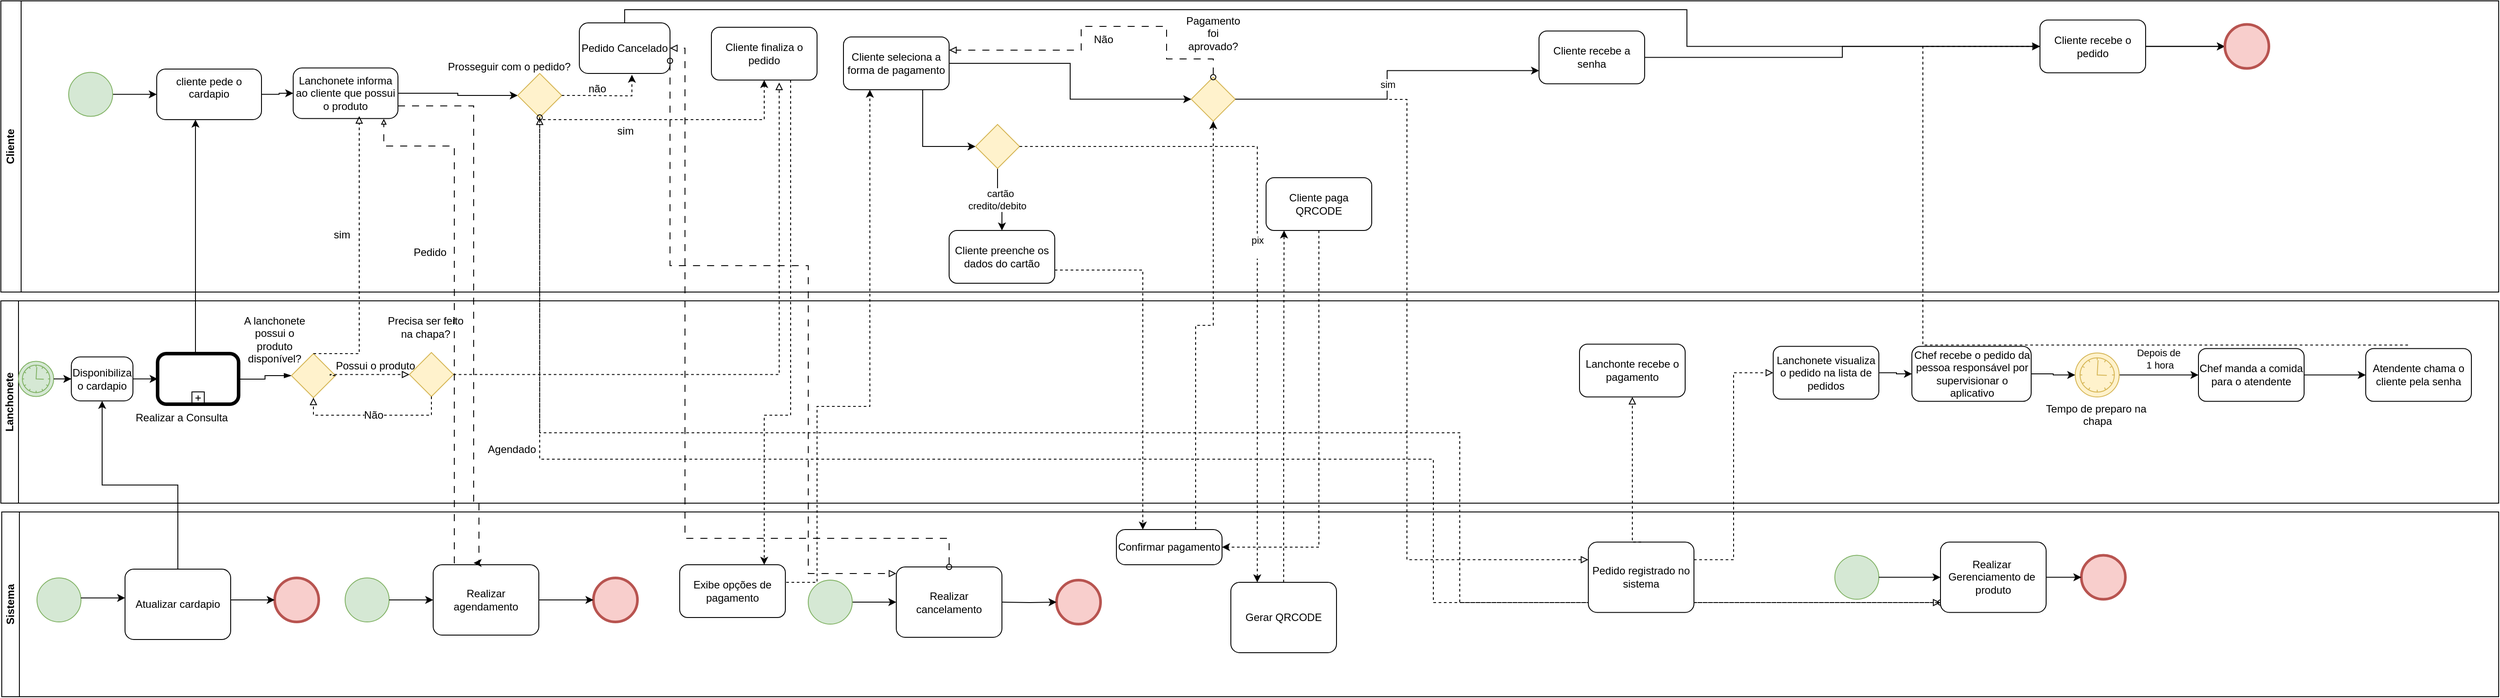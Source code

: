 <mxfile version="24.2.2" type="google">
  <diagram name="Página-1" id="6oaQI1mKR9cjfr4mi8I-">
    <mxGraphModel dx="2176" dy="3369" grid="1" gridSize="10" guides="1" tooltips="1" connect="1" arrows="1" fold="1" page="1" pageScale="1" pageWidth="827" pageHeight="1169" background="#FFFFFF" math="0" shadow="0">
      <root>
        <mxCell id="0" />
        <mxCell id="1" parent="0" />
        <mxCell id="DTjWk3N54tqZmyoHTEr2-2" value="Cliente" style="swimlane;horizontal=0;whiteSpace=wrap;html=1;" parent="1" vertex="1">
          <mxGeometry x="-827" y="-391" width="2837" height="331" as="geometry" />
        </mxCell>
        <mxCell id="VO7f0GF6bz-tPzHSE8Yw-2" style="edgeStyle=orthogonalEdgeStyle;rounded=0;orthogonalLoop=1;jettySize=auto;html=1;" edge="1" parent="DTjWk3N54tqZmyoHTEr2-2" source="FYHLgp9_xQtFy7XAi3ml-9" target="VO7f0GF6bz-tPzHSE8Yw-1">
          <mxGeometry relative="1" as="geometry" />
        </mxCell>
        <mxCell id="FYHLgp9_xQtFy7XAi3ml-9" value="" style="points=[[0.145,0.145,0],[0.5,0,0],[0.855,0.145,0],[1,0.5,0],[0.855,0.855,0],[0.5,1,0],[0.145,0.855,0],[0,0.5,0]];shape=mxgraph.bpmn.event;html=1;verticalLabelPosition=bottom;labelBackgroundColor=#ffffff;verticalAlign=top;align=center;perimeter=ellipsePerimeter;outlineConnect=0;aspect=fixed;outline=standard;symbol=general;fillColor=#d5e8d4;strokeColor=#82b366;" parent="DTjWk3N54tqZmyoHTEr2-2" vertex="1">
          <mxGeometry x="77" y="81.25" width="50" height="50" as="geometry" />
        </mxCell>
        <mxCell id="GW3WumaHVSH6HeR5cYXl-45" style="edgeStyle=orthogonalEdgeStyle;rounded=0;orthogonalLoop=1;jettySize=auto;html=1;entryX=0;entryY=0.5;entryDx=0;entryDy=0;" parent="DTjWk3N54tqZmyoHTEr2-2" source="Djy27bFoyrntST6zhLuX-1" target="GW3WumaHVSH6HeR5cYXl-44" edge="1">
          <mxGeometry relative="1" as="geometry" />
        </mxCell>
        <mxCell id="Djy27bFoyrntST6zhLuX-1" value="Lanchonete informa ao cliente que possui o produto" style="points=[[0.25,0,0],[0.5,0,0],[0.75,0,0],[1,0.25,0],[1,0.5,0],[1,0.75,0],[0.75,1,0],[0.5,1,0],[0.25,1,0],[0,0.75,0],[0,0.5,0],[0,0.25,0]];shape=mxgraph.bpmn.task;whiteSpace=wrap;rectStyle=rounded;size=10;html=1;container=1;expand=0;collapsible=0;taskMarker=abstract;" parent="DTjWk3N54tqZmyoHTEr2-2" vertex="1">
          <mxGeometry x="332" y="76.25" width="119" height="57.5" as="geometry" />
        </mxCell>
        <mxCell id="v5PwdFGo5ate-M4-xqCf-71" style="edgeStyle=orthogonalEdgeStyle;rounded=0;orthogonalLoop=1;jettySize=auto;html=1;exitX=0.5;exitY=1;exitDx=0;exitDy=0;exitPerimeter=0;" parent="DTjWk3N54tqZmyoHTEr2-2" edge="1">
          <mxGeometry relative="1" as="geometry">
            <mxPoint x="421.5" y="137.5" as="sourcePoint" />
            <mxPoint x="421.5" y="137.5" as="targetPoint" />
          </mxGeometry>
        </mxCell>
        <mxCell id="GW3WumaHVSH6HeR5cYXl-42" value="Pedido Cancelado" style="points=[[0.25,0,0],[0.5,0,0],[0.75,0,0],[1,0.25,0],[1,0.5,0],[1,0.75,0],[0.75,1,0],[0.5,1,0],[0.25,1,0],[0,0.75,0],[0,0.5,0],[0,0.25,0]];shape=mxgraph.bpmn.task;whiteSpace=wrap;rectStyle=rounded;size=10;html=1;container=1;expand=0;collapsible=0;taskMarker=abstract;" parent="DTjWk3N54tqZmyoHTEr2-2" vertex="1">
          <mxGeometry x="657" y="25" width="103" height="57.5" as="geometry" />
        </mxCell>
        <mxCell id="GW3WumaHVSH6HeR5cYXl-44" value="" style="rhombus;whiteSpace=wrap;html=1;fillColor=#fff2cc;strokeColor=#d6b656;" parent="DTjWk3N54tqZmyoHTEr2-2" vertex="1">
          <mxGeometry x="587" y="82.5" width="50" height="50" as="geometry" />
        </mxCell>
        <mxCell id="GW3WumaHVSH6HeR5cYXl-46" value="Prosseguir com o pedido?" style="text;html=1;align=center;verticalAlign=middle;resizable=0;points=[];autosize=1;strokeColor=none;fillColor=none;" parent="DTjWk3N54tqZmyoHTEr2-2" vertex="1">
          <mxGeometry x="497" y="60" width="160" height="30" as="geometry" />
        </mxCell>
        <mxCell id="GW3WumaHVSH6HeR5cYXl-48" style="edgeStyle=orthogonalEdgeStyle;rounded=0;orthogonalLoop=1;jettySize=auto;html=1;entryX=0.58;entryY=1.026;entryDx=0;entryDy=0;entryPerimeter=0;dashed=1;" parent="DTjWk3N54tqZmyoHTEr2-2" source="GW3WumaHVSH6HeR5cYXl-44" target="GW3WumaHVSH6HeR5cYXl-42" edge="1">
          <mxGeometry relative="1" as="geometry">
            <Array as="points">
              <mxPoint x="657" y="108" />
              <mxPoint x="717" y="108" />
            </Array>
          </mxGeometry>
        </mxCell>
        <mxCell id="GW3WumaHVSH6HeR5cYXl-50" style="edgeStyle=orthogonalEdgeStyle;rounded=0;orthogonalLoop=1;jettySize=auto;html=1;entryX=0.5;entryY=1;entryDx=0;entryDy=0;dashed=1;" parent="DTjWk3N54tqZmyoHTEr2-2" source="GW3WumaHVSH6HeR5cYXl-44" target="lipJzt4Nf7krgBKLV51K-28" edge="1">
          <mxGeometry relative="1" as="geometry">
            <Array as="points">
              <mxPoint x="612" y="135" />
              <mxPoint x="867" y="135" />
            </Array>
          </mxGeometry>
        </mxCell>
        <mxCell id="GW3WumaHVSH6HeR5cYXl-51" value="sim" style="text;html=1;align=center;verticalAlign=middle;resizable=0;points=[];autosize=1;strokeColor=none;fillColor=none;" parent="DTjWk3N54tqZmyoHTEr2-2" vertex="1">
          <mxGeometry x="688.5" y="132.5" width="40" height="30" as="geometry" />
        </mxCell>
        <mxCell id="GW3WumaHVSH6HeR5cYXl-52" value="não" style="text;html=1;align=center;verticalAlign=middle;resizable=0;points=[];autosize=1;strokeColor=none;fillColor=none;" parent="DTjWk3N54tqZmyoHTEr2-2" vertex="1">
          <mxGeometry x="657" y="85" width="40" height="30" as="geometry" />
        </mxCell>
        <mxCell id="VO7f0GF6bz-tPzHSE8Yw-1" value="cliente pede o cardapio&lt;div&gt;&lt;br&gt;&lt;/div&gt;" style="points=[[0.25,0,0],[0.5,0,0],[0.75,0,0],[1,0.25,0],[1,0.5,0],[1,0.75,0],[0.75,1,0],[0.5,1,0],[0.25,1,0],[0,0.75,0],[0,0.5,0],[0,0.25,0]];shape=mxgraph.bpmn.task;whiteSpace=wrap;rectStyle=rounded;size=10;html=1;container=1;expand=0;collapsible=0;taskMarker=abstract;" vertex="1" parent="DTjWk3N54tqZmyoHTEr2-2">
          <mxGeometry x="177" y="77.5" width="119" height="57.5" as="geometry" />
        </mxCell>
        <mxCell id="VO7f0GF6bz-tPzHSE8Yw-3" style="edgeStyle=orthogonalEdgeStyle;rounded=0;orthogonalLoop=1;jettySize=auto;html=1;entryX=0;entryY=0.5;entryDx=0;entryDy=0;entryPerimeter=0;" edge="1" parent="DTjWk3N54tqZmyoHTEr2-2" source="VO7f0GF6bz-tPzHSE8Yw-1" target="Djy27bFoyrntST6zhLuX-1">
          <mxGeometry relative="1" as="geometry" />
        </mxCell>
        <mxCell id="GW3WumaHVSH6HeR5cYXl-37" value="" style="points=[[0.145,0.145,0],[0.5,0,0],[0.855,0.145,0],[1,0.5,0],[0.855,0.855,0],[0.5,1,0],[0.145,0.855,0],[0,0.5,0]];shape=mxgraph.bpmn.event;html=1;verticalLabelPosition=bottom;labelBackgroundColor=#ffffff;verticalAlign=top;align=center;perimeter=ellipsePerimeter;outlineConnect=0;aspect=fixed;outline=end;symbol=terminate2;fillColor=#f8cecc;strokeColor=#b85450;" parent="DTjWk3N54tqZmyoHTEr2-2" vertex="1">
          <mxGeometry x="1199" y="658.5" width="50" height="50" as="geometry" />
        </mxCell>
        <mxCell id="GW3WumaHVSH6HeR5cYXl-38" style="edgeStyle=orthogonalEdgeStyle;rounded=0;orthogonalLoop=1;jettySize=auto;html=1;exitX=1;exitY=0.5;exitDx=0;exitDy=0;exitPerimeter=0;entryX=0;entryY=0.5;entryDx=0;entryDy=0;entryPerimeter=0;" parent="DTjWk3N54tqZmyoHTEr2-2" source="GW3WumaHVSH6HeR5cYXl-36" edge="1">
          <mxGeometry relative="1" as="geometry">
            <mxPoint x="1017" y="683.5" as="targetPoint" />
          </mxGeometry>
        </mxCell>
        <mxCell id="GW3WumaHVSH6HeR5cYXl-39" style="edgeStyle=orthogonalEdgeStyle;rounded=0;orthogonalLoop=1;jettySize=auto;html=1;exitX=1;exitY=0.5;exitDx=0;exitDy=0;exitPerimeter=0;entryX=0;entryY=0.5;entryDx=0;entryDy=0;entryPerimeter=0;" parent="DTjWk3N54tqZmyoHTEr2-2" target="GW3WumaHVSH6HeR5cYXl-37" edge="1">
          <mxGeometry relative="1" as="geometry">
            <mxPoint x="1137" y="683.5" as="sourcePoint" />
          </mxGeometry>
        </mxCell>
        <mxCell id="GW3WumaHVSH6HeR5cYXl-40" value="Realizar cancelamento" style="points=[[0.25,0,0],[0.5,0,0],[0.75,0,0],[1,0.25,0],[1,0.5,0],[1,0.75,0],[0.75,1,0],[0.5,1,0],[0.25,1,0],[0,0.75,0],[0,0.5,0],[0,0.25,0]];shape=mxgraph.bpmn.task;whiteSpace=wrap;rectStyle=rounded;size=10;html=1;container=1;expand=0;collapsible=0;taskMarker=abstract;" parent="DTjWk3N54tqZmyoHTEr2-2" vertex="1">
          <mxGeometry x="1017" y="643.5" width="120" height="80" as="geometry" />
        </mxCell>
        <mxCell id="GW3WumaHVSH6HeR5cYXl-53" style="edgeStyle=orthogonalEdgeStyle;rounded=0;orthogonalLoop=1;jettySize=auto;html=1;entryX=1;entryY=0.5;entryDx=0;entryDy=0;entryPerimeter=0;dashed=1;dashPattern=8 8;startArrow=oval;startFill=0;endArrow=block;endFill=0;" parent="DTjWk3N54tqZmyoHTEr2-2" source="GW3WumaHVSH6HeR5cYXl-40" target="GW3WumaHVSH6HeR5cYXl-42" edge="1">
          <mxGeometry relative="1" as="geometry">
            <Array as="points">
              <mxPoint x="957" y="611" />
              <mxPoint x="777" y="611" />
              <mxPoint x="777" y="55" />
            </Array>
          </mxGeometry>
        </mxCell>
        <mxCell id="lipJzt4Nf7krgBKLV51K-28" value="Cliente finaliza o pedido" style="rounded=1;whiteSpace=wrap;html=1;" vertex="1" parent="DTjWk3N54tqZmyoHTEr2-2">
          <mxGeometry x="807" y="30" width="120" height="60" as="geometry" />
        </mxCell>
        <mxCell id="GW3WumaHVSH6HeR5cYXl-36" value="" style="points=[[0.145,0.145,0],[0.5,0,0],[0.855,0.145,0],[1,0.5,0],[0.855,0.855,0],[0.5,1,0],[0.145,0.855,0],[0,0.5,0]];shape=mxgraph.bpmn.event;html=1;verticalLabelPosition=bottom;labelBackgroundColor=#ffffff;verticalAlign=top;align=center;perimeter=ellipsePerimeter;outlineConnect=0;aspect=fixed;outline=standard;symbol=general;fillColor=#d5e8d4;strokeColor=#82b366;" parent="DTjWk3N54tqZmyoHTEr2-2" vertex="1">
          <mxGeometry x="917" y="658.5" width="50" height="50" as="geometry" />
        </mxCell>
        <mxCell id="GW3WumaHVSH6HeR5cYXl-54" style="edgeStyle=orthogonalEdgeStyle;rounded=0;orthogonalLoop=1;jettySize=auto;html=1;exitX=1;exitY=0.75;exitDx=0;exitDy=0;exitPerimeter=0;dashed=1;dashPattern=8 8;startArrow=oval;startFill=0;endArrow=block;endFill=0;" parent="DTjWk3N54tqZmyoHTEr2-2" source="GW3WumaHVSH6HeR5cYXl-42" target="GW3WumaHVSH6HeR5cYXl-40" edge="1">
          <mxGeometry relative="1" as="geometry">
            <Array as="points">
              <mxPoint x="760" y="301" />
              <mxPoint x="917" y="301" />
              <mxPoint x="917" y="651" />
            </Array>
          </mxGeometry>
        </mxCell>
        <mxCell id="lipJzt4Nf7krgBKLV51K-34" style="edgeStyle=orthogonalEdgeStyle;rounded=0;orthogonalLoop=1;jettySize=auto;html=1;exitX=0.75;exitY=1;exitDx=0;exitDy=0;entryX=0;entryY=0.5;entryDx=0;entryDy=0;" edge="1" parent="DTjWk3N54tqZmyoHTEr2-2" source="v5PwdFGo5ate-M4-xqCf-26" target="lipJzt4Nf7krgBKLV51K-33">
          <mxGeometry relative="1" as="geometry" />
        </mxCell>
        <mxCell id="v5PwdFGo5ate-M4-xqCf-26" value="Cliente seleciona a forma de pagamento" style="rounded=1;whiteSpace=wrap;html=1;" parent="DTjWk3N54tqZmyoHTEr2-2" vertex="1">
          <mxGeometry x="957" y="41" width="120" height="60" as="geometry" />
        </mxCell>
        <mxCell id="lipJzt4Nf7krgBKLV51K-39" value="cartão&lt;br&gt;credito/debito&lt;span style=&quot;white-space: pre;&quot;&gt;&#x9;&lt;/span&gt;" style="edgeStyle=orthogonalEdgeStyle;rounded=0;orthogonalLoop=1;jettySize=auto;html=1;exitX=0.5;exitY=1;exitDx=0;exitDy=0;entryX=0.5;entryY=0;entryDx=0;entryDy=0;" edge="1" parent="DTjWk3N54tqZmyoHTEr2-2" source="lipJzt4Nf7krgBKLV51K-33" target="lipJzt4Nf7krgBKLV51K-37">
          <mxGeometry relative="1" as="geometry" />
        </mxCell>
        <mxCell id="lipJzt4Nf7krgBKLV51K-33" value="" style="rhombus;whiteSpace=wrap;html=1;fillColor=#fff2cc;strokeColor=#d6b656;" vertex="1" parent="DTjWk3N54tqZmyoHTEr2-2">
          <mxGeometry x="1107" y="140.5" width="50" height="50" as="geometry" />
        </mxCell>
        <mxCell id="lipJzt4Nf7krgBKLV51K-37" value="Cliente preenche os dados do cartão" style="rounded=1;whiteSpace=wrap;html=1;" vertex="1" parent="DTjWk3N54tqZmyoHTEr2-2">
          <mxGeometry x="1077" y="261" width="120" height="60" as="geometry" />
        </mxCell>
        <mxCell id="lipJzt4Nf7krgBKLV51K-45" value="Cliente paga QRCODE" style="rounded=1;whiteSpace=wrap;html=1;" vertex="1" parent="DTjWk3N54tqZmyoHTEr2-2">
          <mxGeometry x="1437" y="201" width="120" height="60" as="geometry" />
        </mxCell>
        <mxCell id="FYHLgp9_xQtFy7XAi3ml-3" value="Lanchonete" style="swimlane;startSize=20;horizontal=0;html=1;whiteSpace=wrap;fontSize=12;" parent="1" vertex="1">
          <mxGeometry x="-827" y="-50" width="2837" height="230" as="geometry" />
        </mxCell>
        <mxCell id="v5PwdFGo5ate-M4-xqCf-7" value="" style="points=[[0.25,0,0],[0.5,0,0],[0.75,0,0],[1,0.25,0],[1,0.5,0],[1,0.75,0],[0.75,1,0],[0.5,1,0],[0.25,1,0],[0,0.75,0],[0,0.5,0],[0,0.25,0]];shape=mxgraph.bpmn.task;whiteSpace=wrap;rectStyle=rounded;size=10;html=1;container=1;expand=0;collapsible=0;bpmnShapeType=call;isLoopSub=1;" vertex="1" parent="FYHLgp9_xQtFy7XAi3ml-3">
          <mxGeometry x="178" y="60" width="92" height="57.5" as="geometry" />
        </mxCell>
        <mxCell id="FYHLgp9_xQtFy7XAi3ml-15" value="Realizar a Consulta&lt;div&gt;&lt;br&gt;&lt;/div&gt;" style="text;html=1;align=center;verticalAlign=middle;resizable=0;points=[];autosize=1;strokeColor=none;fillColor=none;" parent="FYHLgp9_xQtFy7XAi3ml-3" vertex="1">
          <mxGeometry x="140" y="120" width="130" height="40" as="geometry" />
        </mxCell>
        <mxCell id="v5PwdFGo5ate-M4-xqCf-17" value="" style="points=[[0.145,0.145,0],[0.5,0,0],[0.855,0.145,0],[1,0.5,0],[0.855,0.855,0],[0.5,1,0],[0.145,0.855,0],[0,0.5,0]];shape=mxgraph.bpmn.event;html=1;verticalLabelPosition=bottom;labelBackgroundColor=#ffffff;verticalAlign=top;align=center;perimeter=ellipsePerimeter;outlineConnect=0;aspect=fixed;outline=standard;symbol=timer;fillColor=#d5e8d4;strokeColor=#82b366;" parent="FYHLgp9_xQtFy7XAi3ml-3" vertex="1">
          <mxGeometry x="20" y="68.75" width="40" height="40" as="geometry" />
        </mxCell>
        <mxCell id="FYHLgp9_xQtFy7XAi3ml-20" value="" style="edgeStyle=elbowEdgeStyle;fontSize=12;html=1;endArrow=blockThin;endFill=1;rounded=0;entryX=0;entryY=0.5;entryDx=0;entryDy=0;" parent="FYHLgp9_xQtFy7XAi3ml-3" target="CYMDNg2Nh_U5zGZPsCbC-1" edge="1">
          <mxGeometry width="160" relative="1" as="geometry">
            <mxPoint x="270" y="89" as="sourcePoint" />
            <mxPoint x="304" y="90" as="targetPoint" />
          </mxGeometry>
        </mxCell>
        <mxCell id="CYMDNg2Nh_U5zGZPsCbC-1" value="" style="rhombus;whiteSpace=wrap;html=1;fillColor=#fff2cc;strokeColor=#d6b656;" parent="FYHLgp9_xQtFy7XAi3ml-3" vertex="1">
          <mxGeometry x="330" y="60" width="50" height="50" as="geometry" />
        </mxCell>
        <mxCell id="v5PwdFGo5ate-M4-xqCf-24" value="A lanchonete possui o produto disponível?" style="text;html=1;align=center;verticalAlign=middle;whiteSpace=wrap;rounded=0;" parent="FYHLgp9_xQtFy7XAi3ml-3" vertex="1">
          <mxGeometry x="270" y="28.75" width="81.5" height="30" as="geometry" />
        </mxCell>
        <mxCell id="Djy27bFoyrntST6zhLuX-10" value="" style="rhombus;whiteSpace=wrap;html=1;fillColor=#fff2cc;strokeColor=#d6b656;" parent="FYHLgp9_xQtFy7XAi3ml-3" vertex="1">
          <mxGeometry x="464" y="58.75" width="50" height="50" as="geometry" />
        </mxCell>
        <mxCell id="v5PwdFGo5ate-M4-xqCf-25" value="" style="edgeStyle=elbowEdgeStyle;fontSize=12;html=1;endFill=0;startFill=0;endSize=6;startSize=6;dashed=1;endArrow=block;startArrow=none;rounded=0;entryX=0;entryY=0.5;entryDx=0;entryDy=0;exitX=1;exitY=0.5;exitDx=0;exitDy=0;" parent="FYHLgp9_xQtFy7XAi3ml-3" source="CYMDNg2Nh_U5zGZPsCbC-1" target="Djy27bFoyrntST6zhLuX-10" edge="1">
          <mxGeometry width="160" relative="1" as="geometry">
            <mxPoint x="304" y="30" as="sourcePoint" />
            <mxPoint x="294" y="123" as="targetPoint" />
            <Array as="points">
              <mxPoint x="374" y="80" />
            </Array>
          </mxGeometry>
        </mxCell>
        <mxCell id="Djy27bFoyrntST6zhLuX-2" value="Possui o produto" style="text;html=1;align=center;verticalAlign=middle;resizable=0;points=[];autosize=1;strokeColor=none;fillColor=none;" parent="FYHLgp9_xQtFy7XAi3ml-3" vertex="1">
          <mxGeometry x="370" y="58.75" width="110" height="30" as="geometry" />
        </mxCell>
        <mxCell id="Djy27bFoyrntST6zhLuX-11" value="Precisa ser feito&lt;div style=&quot;line-height: 120%;&quot;&gt;na chapa?&lt;/div&gt;" style="text;html=1;align=center;verticalAlign=middle;resizable=0;points=[];autosize=1;strokeColor=none;fillColor=none;" parent="FYHLgp9_xQtFy7XAi3ml-3" vertex="1">
          <mxGeometry x="427" y="10" width="110" height="40" as="geometry" />
        </mxCell>
        <mxCell id="GW3WumaHVSH6HeR5cYXl-35" value="Agendado" style="text;html=1;align=center;verticalAlign=middle;resizable=0;points=[];autosize=1;strokeColor=none;fillColor=none;" parent="FYHLgp9_xQtFy7XAi3ml-3" vertex="1">
          <mxGeometry x="540" y="153.75" width="80" height="30" as="geometry" />
        </mxCell>
        <mxCell id="GW3WumaHVSH6HeR5cYXl-33" style="edgeStyle=orthogonalEdgeStyle;rounded=0;orthogonalLoop=1;jettySize=auto;html=1;entryX=0.865;entryY=1.006;entryDx=0;entryDy=0;entryPerimeter=0;dashed=1;dashPattern=8 8;endArrow=block;endFill=0;startArrow=oval;startFill=0;exitX=0.35;exitY=-0.031;exitDx=0;exitDy=0;exitPerimeter=0;endSize=4;" parent="FYHLgp9_xQtFy7XAi3ml-3" target="Djy27bFoyrntST6zhLuX-1" edge="1">
          <mxGeometry relative="1" as="geometry">
            <mxPoint x="514" y="332.52" as="sourcePoint" />
            <mxPoint x="514.5" y="-170" as="targetPoint" />
            <Array as="points">
              <mxPoint x="514" y="315" />
              <mxPoint x="515" y="315" />
              <mxPoint x="515" y="-176" />
            </Array>
          </mxGeometry>
        </mxCell>
        <mxCell id="5ju1lGqYHWNfD_9UuMbV-1" value="Disponibiliza o cardapio" style="points=[[0.25,0,0],[0.5,0,0],[0.75,0,0],[1,0.25,0],[1,0.5,0],[1,0.75,0],[0.75,1,0],[0.5,1,0],[0.25,1,0],[0,0.75,0],[0,0.5,0],[0,0.25,0]];shape=mxgraph.bpmn.task;whiteSpace=wrap;rectStyle=rounded;size=10;html=1;container=1;expand=0;collapsible=0;taskMarker=abstract;" parent="FYHLgp9_xQtFy7XAi3ml-3" vertex="1">
          <mxGeometry x="80" y="63.75" width="70" height="50" as="geometry" />
        </mxCell>
        <mxCell id="5ju1lGqYHWNfD_9UuMbV-3" style="edgeStyle=orthogonalEdgeStyle;rounded=0;orthogonalLoop=1;jettySize=auto;html=1;entryX=0;entryY=0.5;entryDx=0;entryDy=0;entryPerimeter=0;" parent="FYHLgp9_xQtFy7XAi3ml-3" source="v5PwdFGo5ate-M4-xqCf-17" target="5ju1lGqYHWNfD_9UuMbV-1" edge="1">
          <mxGeometry relative="1" as="geometry" />
        </mxCell>
        <mxCell id="5ju1lGqYHWNfD_9UuMbV-6" style="edgeStyle=orthogonalEdgeStyle;rounded=0;orthogonalLoop=1;jettySize=auto;html=1;entryX=0;entryY=0.5;entryDx=0;entryDy=0;entryPerimeter=0;" parent="FYHLgp9_xQtFy7XAi3ml-3" source="5ju1lGqYHWNfD_9UuMbV-1" target="v5PwdFGo5ate-M4-xqCf-7" edge="1">
          <mxGeometry relative="1" as="geometry" />
        </mxCell>
        <mxCell id="j1GpVwW9abgJ25OH9QS_-6" value="Não" style="edgeStyle=elbowEdgeStyle;fontSize=12;html=1;endFill=0;startFill=0;endSize=6;startSize=6;dashed=1;endArrow=block;startArrow=none;rounded=0;entryX=0.5;entryY=1;entryDx=0;entryDy=0;elbow=vertical;exitX=0.5;exitY=1;exitDx=0;exitDy=0;" edge="1" parent="FYHLgp9_xQtFy7XAi3ml-3" source="Djy27bFoyrntST6zhLuX-10" target="CYMDNg2Nh_U5zGZPsCbC-1">
          <mxGeometry width="160" relative="1" as="geometry">
            <mxPoint x="357" y="180" as="sourcePoint" />
            <mxPoint x="284.5" y="133" as="targetPoint" />
            <Array as="points">
              <mxPoint x="407" y="130" />
            </Array>
          </mxGeometry>
        </mxCell>
        <mxCell id="v5PwdFGo5ate-M4-xqCf-28" value="" style="rhombus;whiteSpace=wrap;html=1;fillColor=#fff2cc;strokeColor=#d6b656;" parent="FYHLgp9_xQtFy7XAi3ml-3" vertex="1">
          <mxGeometry x="1352" y="-254.25" width="50" height="50" as="geometry" />
        </mxCell>
        <mxCell id="v5PwdFGo5ate-M4-xqCf-29" value="Pagamento foi aprovado?" style="text;html=1;align=center;verticalAlign=middle;whiteSpace=wrap;rounded=0;" parent="FYHLgp9_xQtFy7XAi3ml-3" vertex="1">
          <mxGeometry x="1347" y="-319.25" width="60" height="30" as="geometry" />
        </mxCell>
        <mxCell id="Djy27bFoyrntST6zhLuX-5" value="Não" style="text;html=1;align=center;verticalAlign=middle;resizable=0;points=[];autosize=1;strokeColor=none;fillColor=none;" parent="FYHLgp9_xQtFy7XAi3ml-3" vertex="1">
          <mxGeometry x="1227" y="-311.75" width="50" height="30" as="geometry" />
        </mxCell>
        <mxCell id="Djy27bFoyrntST6zhLuX-13" value="" style="edgeStyle=elbowEdgeStyle;fontSize=12;html=1;endFill=0;startFill=0;endSize=6;startSize=6;dashed=1;endArrow=block;startArrow=none;rounded=0;exitX=0.5;exitY=0;exitDx=0;exitDy=0;" parent="1" source="CYMDNg2Nh_U5zGZPsCbC-1" edge="1">
          <mxGeometry width="160" relative="1" as="geometry">
            <mxPoint x="-320" y="-21" as="sourcePoint" />
            <mxPoint x="-420" y="-260" as="targetPoint" />
            <Array as="points">
              <mxPoint x="-420" y="-140" />
              <mxPoint x="460" y="-130" />
            </Array>
          </mxGeometry>
        </mxCell>
        <mxCell id="Djy27bFoyrntST6zhLuX-16" value="" style="edgeStyle=elbowEdgeStyle;fontSize=12;html=1;endFill=0;startFill=0;endSize=6;startSize=6;dashed=1;endArrow=block;startArrow=none;rounded=0;exitX=1;exitY=0.5;exitDx=0;exitDy=0;entryX=0.639;entryY=1.048;entryDx=0;entryDy=0;entryPerimeter=0;" parent="1" source="Djy27bFoyrntST6zhLuX-10" target="lipJzt4Nf7krgBKLV51K-28" edge="1">
          <mxGeometry width="160" relative="1" as="geometry">
            <mxPoint x="335" y="-6" as="sourcePoint" />
            <mxPoint x="790" y="-250" as="targetPoint" />
            <Array as="points">
              <mxPoint x="57" y="-130" />
            </Array>
          </mxGeometry>
        </mxCell>
        <mxCell id="Djy27bFoyrntST6zhLuX-17" value="&lt;div&gt;sim&lt;/div&gt;" style="text;html=1;align=center;verticalAlign=middle;resizable=0;points=[];autosize=1;strokeColor=none;fillColor=none;" parent="1" vertex="1">
          <mxGeometry x="-460" y="-140" width="40" height="30" as="geometry" />
        </mxCell>
        <mxCell id="GW3WumaHVSH6HeR5cYXl-1" value="Sistema" style="swimlane;startSize=20;horizontal=0;html=1;whiteSpace=wrap;" parent="1" vertex="1">
          <mxGeometry x="-826" y="190" width="2836" height="210" as="geometry" />
        </mxCell>
        <mxCell id="GW3WumaHVSH6HeR5cYXl-26" value="Realizar agendamento" style="points=[[0.25,0,0],[0.5,0,0],[0.75,0,0],[1,0.25,0],[1,0.5,0],[1,0.75,0],[0.75,1,0],[0.5,1,0],[0.25,1,0],[0,0.75,0],[0,0.5,0],[0,0.25,0]];shape=mxgraph.bpmn.task;whiteSpace=wrap;rectStyle=rounded;size=10;html=1;container=1;expand=0;collapsible=0;taskMarker=abstract;" parent="GW3WumaHVSH6HeR5cYXl-1" vertex="1">
          <mxGeometry x="490" y="60" width="120" height="80" as="geometry" />
        </mxCell>
        <mxCell id="GW3WumaHVSH6HeR5cYXl-27" value="" style="points=[[0.145,0.145,0],[0.5,0,0],[0.855,0.145,0],[1,0.5,0],[0.855,0.855,0],[0.5,1,0],[0.145,0.855,0],[0,0.5,0]];shape=mxgraph.bpmn.event;html=1;verticalLabelPosition=bottom;labelBackgroundColor=#ffffff;verticalAlign=top;align=center;perimeter=ellipsePerimeter;outlineConnect=0;aspect=fixed;outline=standard;symbol=general;fillColor=#d5e8d4;strokeColor=#82b366;" parent="GW3WumaHVSH6HeR5cYXl-1" vertex="1">
          <mxGeometry x="390" y="75" width="50" height="50" as="geometry" />
        </mxCell>
        <mxCell id="GW3WumaHVSH6HeR5cYXl-29" value="" style="points=[[0.145,0.145,0],[0.5,0,0],[0.855,0.145,0],[1,0.5,0],[0.855,0.855,0],[0.5,1,0],[0.145,0.855,0],[0,0.5,0]];shape=mxgraph.bpmn.event;html=1;verticalLabelPosition=bottom;labelBackgroundColor=#ffffff;verticalAlign=top;align=center;perimeter=ellipsePerimeter;outlineConnect=0;aspect=fixed;outline=end;symbol=terminate2;fillColor=#f8cecc;strokeColor=#b85450;" parent="GW3WumaHVSH6HeR5cYXl-1" vertex="1">
          <mxGeometry x="672" y="75" width="50" height="50" as="geometry" />
        </mxCell>
        <mxCell id="GW3WumaHVSH6HeR5cYXl-30" style="edgeStyle=orthogonalEdgeStyle;rounded=0;orthogonalLoop=1;jettySize=auto;html=1;exitX=1;exitY=0.5;exitDx=0;exitDy=0;exitPerimeter=0;entryX=0;entryY=0.5;entryDx=0;entryDy=0;entryPerimeter=0;" parent="GW3WumaHVSH6HeR5cYXl-1" source="GW3WumaHVSH6HeR5cYXl-27" target="GW3WumaHVSH6HeR5cYXl-26" edge="1">
          <mxGeometry relative="1" as="geometry" />
        </mxCell>
        <mxCell id="GW3WumaHVSH6HeR5cYXl-31" style="edgeStyle=orthogonalEdgeStyle;rounded=0;orthogonalLoop=1;jettySize=auto;html=1;exitX=1;exitY=0.5;exitDx=0;exitDy=0;exitPerimeter=0;entryX=0;entryY=0.5;entryDx=0;entryDy=0;entryPerimeter=0;" parent="GW3WumaHVSH6HeR5cYXl-1" source="GW3WumaHVSH6HeR5cYXl-26" target="GW3WumaHVSH6HeR5cYXl-29" edge="1">
          <mxGeometry relative="1" as="geometry" />
        </mxCell>
        <mxCell id="VO7f0GF6bz-tPzHSE8Yw-5" value="Atualizar cardapio" style="points=[[0.25,0,0],[0.5,0,0],[0.75,0,0],[1,0.25,0],[1,0.5,0],[1,0.75,0],[0.75,1,0],[0.5,1,0],[0.25,1,0],[0,0.75,0],[0,0.5,0],[0,0.25,0]];shape=mxgraph.bpmn.task;whiteSpace=wrap;rectStyle=rounded;size=10;html=1;container=1;expand=0;collapsible=0;taskMarker=abstract;" vertex="1" parent="GW3WumaHVSH6HeR5cYXl-1">
          <mxGeometry x="140" y="65" width="120" height="80" as="geometry" />
        </mxCell>
        <mxCell id="VO7f0GF6bz-tPzHSE8Yw-9" value="" style="points=[[0.145,0.145,0],[0.5,0,0],[0.855,0.145,0],[1,0.5,0],[0.855,0.855,0],[0.5,1,0],[0.145,0.855,0],[0,0.5,0]];shape=mxgraph.bpmn.event;html=1;verticalLabelPosition=bottom;labelBackgroundColor=#ffffff;verticalAlign=top;align=center;perimeter=ellipsePerimeter;outlineConnect=0;aspect=fixed;outline=end;symbol=terminate2;fillColor=#f8cecc;strokeColor=#b85450;" vertex="1" parent="GW3WumaHVSH6HeR5cYXl-1">
          <mxGeometry x="310" y="75" width="50" height="50" as="geometry" />
        </mxCell>
        <mxCell id="VO7f0GF6bz-tPzHSE8Yw-8" value="" style="points=[[0.145,0.145,0],[0.5,0,0],[0.855,0.145,0],[1,0.5,0],[0.855,0.855,0],[0.5,1,0],[0.145,0.855,0],[0,0.5,0]];shape=mxgraph.bpmn.event;html=1;verticalLabelPosition=bottom;labelBackgroundColor=#ffffff;verticalAlign=top;align=center;perimeter=ellipsePerimeter;outlineConnect=0;aspect=fixed;outline=standard;symbol=general;fillColor=#d5e8d4;strokeColor=#82b366;" vertex="1" parent="GW3WumaHVSH6HeR5cYXl-1">
          <mxGeometry x="40" y="75" width="50" height="50" as="geometry" />
        </mxCell>
        <mxCell id="VO7f0GF6bz-tPzHSE8Yw-10" style="edgeStyle=orthogonalEdgeStyle;rounded=0;orthogonalLoop=1;jettySize=auto;html=1;entryX=0.001;entryY=0.409;entryDx=0;entryDy=0;entryPerimeter=0;" edge="1" parent="GW3WumaHVSH6HeR5cYXl-1" source="VO7f0GF6bz-tPzHSE8Yw-8" target="VO7f0GF6bz-tPzHSE8Yw-5">
          <mxGeometry relative="1" as="geometry">
            <Array as="points">
              <mxPoint x="115" y="98" />
            </Array>
          </mxGeometry>
        </mxCell>
        <mxCell id="VO7f0GF6bz-tPzHSE8Yw-11" style="edgeStyle=orthogonalEdgeStyle;rounded=0;orthogonalLoop=1;jettySize=auto;html=1;entryX=0;entryY=0.5;entryDx=0;entryDy=0;entryPerimeter=0;" edge="1" parent="GW3WumaHVSH6HeR5cYXl-1" source="VO7f0GF6bz-tPzHSE8Yw-5" target="VO7f0GF6bz-tPzHSE8Yw-9">
          <mxGeometry relative="1" as="geometry">
            <Array as="points">
              <mxPoint x="270" y="100" />
              <mxPoint x="270" y="100" />
            </Array>
          </mxGeometry>
        </mxCell>
        <mxCell id="lipJzt4Nf7krgBKLV51K-30" value="Exibe opções de pagamento" style="rounded=1;whiteSpace=wrap;html=1;" vertex="1" parent="GW3WumaHVSH6HeR5cYXl-1">
          <mxGeometry x="770" y="60" width="120" height="60" as="geometry" />
        </mxCell>
        <mxCell id="lipJzt4Nf7krgBKLV51K-42" value="Confirmar pagamento" style="points=[[0.25,0,0],[0.5,0,0],[0.75,0,0],[1,0.25,0],[1,0.5,0],[1,0.75,0],[0.75,1,0],[0.5,1,0],[0.25,1,0],[0,0.75,0],[0,0.5,0],[0,0.25,0]];shape=mxgraph.bpmn.task;whiteSpace=wrap;rectStyle=rounded;size=10;html=1;container=1;expand=0;collapsible=0;taskMarker=abstract;" vertex="1" parent="GW3WumaHVSH6HeR5cYXl-1">
          <mxGeometry x="1266" y="20" width="120" height="40" as="geometry" />
        </mxCell>
        <mxCell id="lipJzt4Nf7krgBKLV51K-44" style="edgeStyle=orthogonalEdgeStyle;rounded=0;orthogonalLoop=1;jettySize=auto;html=1;exitX=0.5;exitY=0;exitDx=0;exitDy=0;exitPerimeter=0;dashed=1;" edge="1" parent="GW3WumaHVSH6HeR5cYXl-1" source="lipJzt4Nf7krgBKLV51K-43">
          <mxGeometry relative="1" as="geometry">
            <mxPoint x="1456.429" y="-320" as="targetPoint" />
          </mxGeometry>
        </mxCell>
        <mxCell id="lipJzt4Nf7krgBKLV51K-43" value="Gerar QRCODE" style="points=[[0.25,0,0],[0.5,0,0],[0.75,0,0],[1,0.25,0],[1,0.5,0],[1,0.75,0],[0.75,1,0],[0.5,1,0],[0.25,1,0],[0,0.75,0],[0,0.5,0],[0,0.25,0]];shape=mxgraph.bpmn.task;whiteSpace=wrap;rectStyle=rounded;size=10;html=1;container=1;expand=0;collapsible=0;taskMarker=abstract;" vertex="1" parent="GW3WumaHVSH6HeR5cYXl-1">
          <mxGeometry x="1396" y="80" width="120" height="80" as="geometry" />
        </mxCell>
        <mxCell id="GW3WumaHVSH6HeR5cYXl-34" value="Pedido" style="text;html=1;align=center;verticalAlign=middle;resizable=0;points=[];autosize=1;strokeColor=none;fillColor=none;" parent="1" vertex="1">
          <mxGeometry x="-370" y="-120" width="60" height="30" as="geometry" />
        </mxCell>
        <mxCell id="VO7f0GF6bz-tPzHSE8Yw-6" style="edgeStyle=orthogonalEdgeStyle;rounded=0;orthogonalLoop=1;jettySize=auto;html=1;entryX=0.5;entryY=1;entryDx=0;entryDy=0;entryPerimeter=0;" edge="1" parent="1" source="VO7f0GF6bz-tPzHSE8Yw-5" target="5ju1lGqYHWNfD_9UuMbV-1">
          <mxGeometry relative="1" as="geometry" />
        </mxCell>
        <mxCell id="VO7f0GF6bz-tPzHSE8Yw-7" style="edgeStyle=orthogonalEdgeStyle;rounded=0;orthogonalLoop=1;jettySize=auto;html=1;" edge="1" parent="1" source="v5PwdFGo5ate-M4-xqCf-7" target="VO7f0GF6bz-tPzHSE8Yw-1">
          <mxGeometry relative="1" as="geometry">
            <Array as="points">
              <mxPoint x="-606" y="-200" />
              <mxPoint x="-606" y="-200" />
            </Array>
          </mxGeometry>
        </mxCell>
        <mxCell id="GW3WumaHVSH6HeR5cYXl-32" style="edgeStyle=orthogonalEdgeStyle;rounded=0;orthogonalLoop=1;jettySize=auto;html=1;entryX=0.383;entryY=-0.025;entryDx=0;entryDy=0;entryPerimeter=0;exitX=1;exitY=0.75;exitDx=0;exitDy=0;exitPerimeter=0;dashed=1;dashPattern=8 8;" parent="1" source="Djy27bFoyrntST6zhLuX-1" edge="1" target="GW3WumaHVSH6HeR5cYXl-26">
          <mxGeometry relative="1" as="geometry">
            <mxPoint x="-290.0" y="-250" as="sourcePoint" />
            <mxPoint x="-290" y="255" as="targetPoint" />
            <Array as="points">
              <mxPoint x="-290" y="-271" />
              <mxPoint x="-290" y="180" />
              <mxPoint x="-284" y="180" />
            </Array>
          </mxGeometry>
        </mxCell>
        <mxCell id="lipJzt4Nf7krgBKLV51K-29" style="edgeStyle=orthogonalEdgeStyle;rounded=0;orthogonalLoop=1;jettySize=auto;html=1;exitX=0.75;exitY=1;exitDx=0;exitDy=0;dashed=1;" edge="1" parent="1" source="lipJzt4Nf7krgBKLV51K-28">
          <mxGeometry relative="1" as="geometry">
            <mxPoint x="40" y="250" as="targetPoint" />
            <Array as="points">
              <mxPoint x="70" y="80" />
              <mxPoint x="40" y="80" />
              <mxPoint x="40" y="250" />
            </Array>
          </mxGeometry>
        </mxCell>
        <mxCell id="lipJzt4Nf7krgBKLV51K-31" style="edgeStyle=orthogonalEdgeStyle;rounded=0;orthogonalLoop=1;jettySize=auto;html=1;exitX=1;exitY=0.25;exitDx=0;exitDy=0;entryX=0.25;entryY=1;entryDx=0;entryDy=0;dashed=1;" edge="1" parent="1" source="lipJzt4Nf7krgBKLV51K-30" target="v5PwdFGo5ate-M4-xqCf-26">
          <mxGeometry relative="1" as="geometry">
            <Array as="points">
              <mxPoint x="64" y="270" />
              <mxPoint x="100" y="270" />
              <mxPoint x="100" y="70" />
              <mxPoint x="160" y="70" />
            </Array>
          </mxGeometry>
        </mxCell>
        <mxCell id="GW3WumaHVSH6HeR5cYXl-55" style="edgeStyle=orthogonalEdgeStyle;rounded=0;orthogonalLoop=1;jettySize=auto;html=1;" parent="1" source="GW3WumaHVSH6HeR5cYXl-42" target="v5PwdFGo5ate-M4-xqCf-55" edge="1">
          <mxGeometry relative="1" as="geometry">
            <Array as="points">
              <mxPoint x="-119" y="-381" />
              <mxPoint x="1088" y="-381" />
            </Array>
          </mxGeometry>
        </mxCell>
        <mxCell id="Seg6TpXmFkIRBioLI5Z_-7" style="edgeStyle=orthogonalEdgeStyle;rounded=0;orthogonalLoop=1;jettySize=auto;html=1;entryX=0.5;entryY=1;entryDx=0;entryDy=0;dashed=1;endArrow=block;endFill=0;startArrow=oval;startFill=0;" edge="1" parent="1" source="Seg6TpXmFkIRBioLI5Z_-1" target="GW3WumaHVSH6HeR5cYXl-44">
          <mxGeometry relative="1" as="geometry">
            <Array as="points">
              <mxPoint x="800" y="293" />
              <mxPoint x="800" y="130" />
              <mxPoint x="-215" y="130" />
            </Array>
          </mxGeometry>
        </mxCell>
        <mxCell id="Seg6TpXmFkIRBioLI5Z_-6" style="edgeStyle=orthogonalEdgeStyle;rounded=0;orthogonalLoop=1;jettySize=auto;html=1;exitX=0.5;exitY=1;exitDx=0;exitDy=0;dashed=1;endArrow=block;endFill=0;startArrow=oval;startFill=0;" edge="1" parent="1" source="GW3WumaHVSH6HeR5cYXl-44" target="Seg6TpXmFkIRBioLI5Z_-1">
          <mxGeometry relative="1" as="geometry">
            <Array as="points">
              <mxPoint x="-215" y="100" />
              <mxPoint x="830" y="100" />
              <mxPoint x="830" y="293" />
            </Array>
          </mxGeometry>
        </mxCell>
        <mxCell id="v5PwdFGo5ate-M4-xqCf-30" style="edgeStyle=orthogonalEdgeStyle;rounded=0;orthogonalLoop=1;jettySize=auto;html=1;exitX=1;exitY=0.5;exitDx=0;exitDy=0;entryX=0;entryY=0.5;entryDx=0;entryDy=0;" parent="1" source="v5PwdFGo5ate-M4-xqCf-26" target="v5PwdFGo5ate-M4-xqCf-28" edge="1">
          <mxGeometry relative="1" as="geometry" />
        </mxCell>
        <mxCell id="GW3WumaHVSH6HeR5cYXl-41" style="edgeStyle=orthogonalEdgeStyle;rounded=0;orthogonalLoop=1;jettySize=auto;html=1;exitX=0.5;exitY=0;exitDx=0;exitDy=0;entryX=1;entryY=0.25;entryDx=0;entryDy=0;endArrow=block;endFill=0;dashed=1;dashPattern=8 8;startArrow=oval;startFill=0;" parent="1" source="v5PwdFGo5ate-M4-xqCf-28" target="v5PwdFGo5ate-M4-xqCf-26" edge="1">
          <mxGeometry relative="1" as="geometry">
            <Array as="points">
              <mxPoint x="550" y="-325" />
              <mxPoint x="497" y="-325" />
              <mxPoint x="497" y="-362" />
              <mxPoint x="400" y="-362" />
              <mxPoint x="400" y="-335" />
            </Array>
          </mxGeometry>
        </mxCell>
        <mxCell id="v5PwdFGo5ate-M4-xqCf-57" style="edgeStyle=orthogonalEdgeStyle;rounded=0;orthogonalLoop=1;jettySize=auto;html=1;exitX=1;exitY=0.5;exitDx=0;exitDy=0;entryX=0;entryY=0.5;entryDx=0;entryDy=0;" parent="1" source="v5PwdFGo5ate-M4-xqCf-44" target="v5PwdFGo5ate-M4-xqCf-54" edge="1">
          <mxGeometry relative="1" as="geometry" />
        </mxCell>
        <mxCell id="v5PwdFGo5ate-M4-xqCf-44" value="Cliente recebe a senha" style="rounded=1;whiteSpace=wrap;html=1;" parent="1" vertex="1">
          <mxGeometry x="920" y="-356.75" width="120" height="60" as="geometry" />
        </mxCell>
        <mxCell id="v5PwdFGo5ate-M4-xqCf-56" value="" style="edgeStyle=orthogonalEdgeStyle;rounded=0;orthogonalLoop=1;jettySize=auto;html=1;" parent="1" source="v5PwdFGo5ate-M4-xqCf-54" target="v5PwdFGo5ate-M4-xqCf-55" edge="1">
          <mxGeometry relative="1" as="geometry" />
        </mxCell>
        <mxCell id="v5PwdFGo5ate-M4-xqCf-54" value="Cliente recebe o pedido" style="rounded=1;whiteSpace=wrap;html=1;" parent="1" vertex="1">
          <mxGeometry x="1489" y="-369.25" width="120" height="60" as="geometry" />
        </mxCell>
        <mxCell id="v5PwdFGo5ate-M4-xqCf-55" value="" style="points=[[0.145,0.145,0],[0.5,0,0],[0.855,0.145,0],[1,0.5,0],[0.855,0.855,0],[0.5,1,0],[0.145,0.855,0],[0,0.5,0]];shape=mxgraph.bpmn.event;html=1;verticalLabelPosition=bottom;labelBackgroundColor=#ffffff;verticalAlign=top;align=center;perimeter=ellipsePerimeter;outlineConnect=0;aspect=fixed;outline=end;symbol=terminate2;fillColor=#f8cecc;strokeColor=#b85450;" parent="1" vertex="1">
          <mxGeometry x="1699" y="-364.25" width="50" height="50" as="geometry" />
        </mxCell>
        <mxCell id="v5PwdFGo5ate-M4-xqCf-31" value="Lanchonte recebe o pagamento" style="rounded=1;whiteSpace=wrap;html=1;" parent="1" vertex="1">
          <mxGeometry x="966" y="-0.75" width="120" height="60" as="geometry" />
        </mxCell>
        <mxCell id="v5PwdFGo5ate-M4-xqCf-62" style="edgeStyle=orthogonalEdgeStyle;rounded=0;orthogonalLoop=1;jettySize=auto;html=1;exitX=1;exitY=0.5;exitDx=0;exitDy=0;exitPerimeter=0;entryX=0;entryY=0.5;entryDx=0;entryDy=0;" parent="1" source="v5PwdFGo5ate-M4-xqCf-46" target="v5PwdFGo5ate-M4-xqCf-49" edge="1">
          <mxGeometry relative="1" as="geometry" />
        </mxCell>
        <mxCell id="v5PwdFGo5ate-M4-xqCf-63" value="Depois de&amp;nbsp;&lt;div&gt;1 hora&lt;/div&gt;" style="edgeLabel;html=1;align=center;verticalAlign=middle;resizable=0;points=[];" parent="v5PwdFGo5ate-M4-xqCf-62" connectable="0" vertex="1">
          <mxGeometry x="0.069" y="-1" relative="1" as="geometry">
            <mxPoint x="-2" y="-20" as="offset" />
          </mxGeometry>
        </mxCell>
        <mxCell id="v5PwdFGo5ate-M4-xqCf-46" value="Tempo de preparo na&amp;nbsp;&lt;div&gt;chapa&lt;/div&gt;" style="points=[[0.145,0.145,0],[0.5,0,0],[0.855,0.145,0],[1,0.5,0],[0.855,0.855,0],[0.5,1,0],[0.145,0.855,0],[0,0.5,0]];shape=mxgraph.bpmn.event;html=1;verticalLabelPosition=bottom;labelBackgroundColor=#ffffff;verticalAlign=top;align=center;perimeter=ellipsePerimeter;outlineConnect=0;aspect=fixed;outline=standard;symbol=timer;fillColor=#fff2cc;strokeColor=#d6b656;" parent="1" vertex="1">
          <mxGeometry x="1529" y="9.25" width="50" height="50" as="geometry" />
        </mxCell>
        <mxCell id="v5PwdFGo5ate-M4-xqCf-52" value="" style="edgeStyle=orthogonalEdgeStyle;rounded=0;orthogonalLoop=1;jettySize=auto;html=1;" parent="1" source="v5PwdFGo5ate-M4-xqCf-49" target="v5PwdFGo5ate-M4-xqCf-51" edge="1">
          <mxGeometry relative="1" as="geometry" />
        </mxCell>
        <mxCell id="v5PwdFGo5ate-M4-xqCf-49" value="Chef manda a comida para o atendente" style="rounded=1;whiteSpace=wrap;html=1;" parent="1" vertex="1">
          <mxGeometry x="1669" y="4.25" width="120" height="60" as="geometry" />
        </mxCell>
        <mxCell id="v5PwdFGo5ate-M4-xqCf-51" value="Atendente chama o cliente pela senha" style="whiteSpace=wrap;html=1;rounded=1;" parent="1" vertex="1">
          <mxGeometry x="1859" y="4.25" width="120" height="60" as="geometry" />
        </mxCell>
        <mxCell id="j1GpVwW9abgJ25OH9QS_-3" value="" style="edgeStyle=orthogonalEdgeStyle;rounded=0;orthogonalLoop=1;jettySize=auto;html=1;" edge="1" parent="1" source="lipJzt4Nf7krgBKLV51K-25" target="j1GpVwW9abgJ25OH9QS_-1">
          <mxGeometry relative="1" as="geometry" />
        </mxCell>
        <mxCell id="lipJzt4Nf7krgBKLV51K-25" value="Lanchonete visualiza o pedido na lista de pedidos" style="rounded=1;whiteSpace=wrap;html=1;" vertex="1" parent="1">
          <mxGeometry x="1186" y="1.75" width="120" height="60" as="geometry" />
        </mxCell>
        <mxCell id="j1GpVwW9abgJ25OH9QS_-2" value="" style="edgeStyle=orthogonalEdgeStyle;rounded=0;orthogonalLoop=1;jettySize=auto;html=1;" edge="1" parent="1" source="j1GpVwW9abgJ25OH9QS_-1" target="v5PwdFGo5ate-M4-xqCf-46">
          <mxGeometry relative="1" as="geometry" />
        </mxCell>
        <mxCell id="j1GpVwW9abgJ25OH9QS_-1" value="Chef recebe o pedido da pessoa responsável por supervisionar o aplicativo" style="rounded=1;whiteSpace=wrap;html=1;" vertex="1" parent="1">
          <mxGeometry x="1343.5" y="1.75" width="135.5" height="62.5" as="geometry" />
        </mxCell>
        <mxCell id="Seg6TpXmFkIRBioLI5Z_-1" value="Realizar&amp;nbsp;&lt;div&gt;Gerenciamento de&amp;nbsp;&lt;/div&gt;&lt;div&gt;produto&lt;/div&gt;" style="points=[[0.25,0,0],[0.5,0,0],[0.75,0,0],[1,0.25,0],[1,0.5,0],[1,0.75,0],[0.75,1,0],[0.5,1,0],[0.25,1,0],[0,0.75,0],[0,0.5,0],[0,0.25,0]];shape=mxgraph.bpmn.task;whiteSpace=wrap;rectStyle=rounded;size=10;html=1;container=1;expand=0;collapsible=0;taskMarker=abstract;" vertex="1" parent="1">
          <mxGeometry x="1376" y="224.25" width="120" height="80" as="geometry" />
        </mxCell>
        <mxCell id="lipJzt4Nf7krgBKLV51K-14" value="Pedido registrado no sistema" style="points=[[0.25,0,0],[0.5,0,0],[0.75,0,0],[1,0.25,0],[1,0.5,0],[1,0.75,0],[0.75,1,0],[0.5,1,0],[0.25,1,0],[0,0.75,0],[0,0.5,0],[0,0.25,0]];shape=mxgraph.bpmn.task;whiteSpace=wrap;rectStyle=rounded;size=10;html=1;container=1;expand=0;collapsible=0;taskMarker=abstract;" vertex="1" parent="1">
          <mxGeometry x="976" y="224.25" width="120" height="80" as="geometry" />
        </mxCell>
        <mxCell id="Seg6TpXmFkIRBioLI5Z_-2" value="" style="points=[[0.145,0.145,0],[0.5,0,0],[0.855,0.145,0],[1,0.5,0],[0.855,0.855,0],[0.5,1,0],[0.145,0.855,0],[0,0.5,0]];shape=mxgraph.bpmn.event;html=1;verticalLabelPosition=bottom;labelBackgroundColor=#ffffff;verticalAlign=top;align=center;perimeter=ellipsePerimeter;outlineConnect=0;aspect=fixed;outline=standard;symbol=general;fillColor=#d5e8d4;strokeColor=#82b366;" vertex="1" parent="1">
          <mxGeometry x="1256" y="239.25" width="50" height="50" as="geometry" />
        </mxCell>
        <mxCell id="Seg6TpXmFkIRBioLI5Z_-3" value="" style="points=[[0.145,0.145,0],[0.5,0,0],[0.855,0.145,0],[1,0.5,0],[0.855,0.855,0],[0.5,1,0],[0.145,0.855,0],[0,0.5,0]];shape=mxgraph.bpmn.event;html=1;verticalLabelPosition=bottom;labelBackgroundColor=#ffffff;verticalAlign=top;align=center;perimeter=ellipsePerimeter;outlineConnect=0;aspect=fixed;outline=end;symbol=terminate2;fillColor=#f8cecc;strokeColor=#b85450;" vertex="1" parent="1">
          <mxGeometry x="1536" y="239.25" width="50" height="50" as="geometry" />
        </mxCell>
        <mxCell id="Seg6TpXmFkIRBioLI5Z_-4" style="edgeStyle=orthogonalEdgeStyle;rounded=0;orthogonalLoop=1;jettySize=auto;html=1;entryX=0;entryY=0.5;entryDx=0;entryDy=0;entryPerimeter=0;" edge="1" parent="1" source="Seg6TpXmFkIRBioLI5Z_-2" target="Seg6TpXmFkIRBioLI5Z_-1">
          <mxGeometry relative="1" as="geometry" />
        </mxCell>
        <mxCell id="Seg6TpXmFkIRBioLI5Z_-5" style="edgeStyle=orthogonalEdgeStyle;rounded=0;orthogonalLoop=1;jettySize=auto;html=1;entryX=0;entryY=0.5;entryDx=0;entryDy=0;entryPerimeter=0;" edge="1" parent="1" source="Seg6TpXmFkIRBioLI5Z_-1" target="Seg6TpXmFkIRBioLI5Z_-3">
          <mxGeometry relative="1" as="geometry" />
        </mxCell>
        <mxCell id="lipJzt4Nf7krgBKLV51K-19" value="" style="edgeStyle=elbowEdgeStyle;fontSize=12;html=1;endFill=0;startFill=0;endSize=6;startSize=6;dashed=1;endArrow=block;startArrow=none;rounded=0;exitX=0.5;exitY=0;exitDx=0;exitDy=0;exitPerimeter=0;entryX=0.5;entryY=1;entryDx=0;entryDy=0;" edge="1" parent="1" source="lipJzt4Nf7krgBKLV51K-14" target="v5PwdFGo5ate-M4-xqCf-31">
          <mxGeometry width="160" relative="1" as="geometry">
            <mxPoint x="1001" y="-31.75" as="sourcePoint" />
            <mxPoint x="1036" y="84.25" as="targetPoint" />
            <Array as="points">
              <mxPoint x="1026" y="164.25" />
            </Array>
          </mxGeometry>
        </mxCell>
        <mxCell id="lipJzt4Nf7krgBKLV51K-26" value="" style="edgeStyle=elbowEdgeStyle;fontSize=12;html=1;endFill=0;startFill=0;endSize=6;startSize=6;dashed=1;endArrow=block;startArrow=none;rounded=0;exitX=1;exitY=0.25;exitDx=0;exitDy=0;exitPerimeter=0;entryX=0;entryY=0.5;entryDx=0;entryDy=0;" edge="1" parent="1" source="lipJzt4Nf7krgBKLV51K-14" target="lipJzt4Nf7krgBKLV51K-25">
          <mxGeometry width="160" relative="1" as="geometry">
            <mxPoint x="1056" y="229.88" as="sourcePoint" />
            <mxPoint x="1036" y="-41.75" as="targetPoint" />
            <Array as="points" />
          </mxGeometry>
        </mxCell>
        <mxCell id="v5PwdFGo5ate-M4-xqCf-53" value="" style="edgeStyle=elbowEdgeStyle;fontSize=12;html=1;endFill=0;startFill=0;endSize=6;startSize=6;dashed=1;endArrow=block;startArrow=none;rounded=0;exitX=0.4;exitY=-0.067;exitDx=0;exitDy=0;exitPerimeter=0;" parent="1" source="v5PwdFGo5ate-M4-xqCf-51" target="v5PwdFGo5ate-M4-xqCf-54" edge="1">
          <mxGeometry width="160" relative="1" as="geometry">
            <mxPoint x="1656" y="-72.5" as="sourcePoint" />
            <mxPoint x="2166" y="-302.5" as="targetPoint" />
            <Array as="points">
              <mxPoint x="1356" y="-32.5" />
            </Array>
          </mxGeometry>
        </mxCell>
        <mxCell id="lipJzt4Nf7krgBKLV51K-41" style="edgeStyle=orthogonalEdgeStyle;rounded=0;orthogonalLoop=1;jettySize=auto;html=1;exitX=0.5;exitY=1;exitDx=0;exitDy=0;exitPerimeter=0;" edge="1" parent="1" source="lipJzt4Nf7krgBKLV51K-14" target="lipJzt4Nf7krgBKLV51K-14">
          <mxGeometry relative="1" as="geometry" />
        </mxCell>
        <mxCell id="j1GpVwW9abgJ25OH9QS_-9" value="sim" style="edgeStyle=orthogonalEdgeStyle;rounded=0;orthogonalLoop=1;jettySize=auto;html=1;exitX=1;exitY=0.5;exitDx=0;exitDy=0;entryX=0;entryY=0.75;entryDx=0;entryDy=0;" edge="1" parent="1" source="v5PwdFGo5ate-M4-xqCf-28" target="v5PwdFGo5ate-M4-xqCf-44">
          <mxGeometry relative="1" as="geometry" />
        </mxCell>
        <mxCell id="v5PwdFGo5ate-M4-xqCf-67" value="" style="edgeStyle=elbowEdgeStyle;fontSize=12;html=1;endFill=0;startFill=0;endSize=6;startSize=6;dashed=1;endArrow=block;startArrow=none;rounded=0;entryX=0;entryY=0.25;entryDx=0;entryDy=0;entryPerimeter=0;" parent="1" target="lipJzt4Nf7krgBKLV51K-14" edge="1">
          <mxGeometry width="160" relative="1" as="geometry">
            <mxPoint x="750" y="-279" as="sourcePoint" />
            <mxPoint x="750" y="209.25" as="targetPoint" />
            <Array as="points">
              <mxPoint x="770" />
            </Array>
          </mxGeometry>
        </mxCell>
        <mxCell id="lipJzt4Nf7krgBKLV51K-40" style="edgeStyle=orthogonalEdgeStyle;rounded=0;orthogonalLoop=1;jettySize=auto;html=1;exitX=1;exitY=0.75;exitDx=0;exitDy=0;dashed=1;entryX=0.25;entryY=0;entryDx=0;entryDy=0;entryPerimeter=0;" edge="1" parent="1" source="lipJzt4Nf7krgBKLV51K-37" target="lipJzt4Nf7krgBKLV51K-42">
          <mxGeometry relative="1" as="geometry">
            <mxPoint x="480" y="240" as="targetPoint" />
          </mxGeometry>
        </mxCell>
        <mxCell id="lipJzt4Nf7krgBKLV51K-35" value="pix&lt;div&gt;&lt;br&gt;&lt;/div&gt;" style="edgeStyle=orthogonalEdgeStyle;rounded=0;orthogonalLoop=1;jettySize=auto;html=1;exitX=1;exitY=0.5;exitDx=0;exitDy=0;entryX=0.25;entryY=0;entryDx=0;entryDy=0;entryPerimeter=0;dashed=1;" edge="1" parent="1" source="lipJzt4Nf7krgBKLV51K-33" target="lipJzt4Nf7krgBKLV51K-43">
          <mxGeometry relative="1" as="geometry">
            <mxPoint x="600" y="220" as="targetPoint" />
          </mxGeometry>
        </mxCell>
        <mxCell id="lipJzt4Nf7krgBKLV51K-46" style="edgeStyle=orthogonalEdgeStyle;rounded=0;orthogonalLoop=1;jettySize=auto;html=1;exitX=0.5;exitY=1;exitDx=0;exitDy=0;entryX=1;entryY=0.5;entryDx=0;entryDy=0;entryPerimeter=0;dashed=1;" edge="1" parent="1" source="lipJzt4Nf7krgBKLV51K-45" target="lipJzt4Nf7krgBKLV51K-42">
          <mxGeometry relative="1" as="geometry" />
        </mxCell>
        <mxCell id="lipJzt4Nf7krgBKLV51K-47" style="edgeStyle=orthogonalEdgeStyle;rounded=0;orthogonalLoop=1;jettySize=auto;html=1;exitX=0.75;exitY=0;exitDx=0;exitDy=0;exitPerimeter=0;entryX=0.5;entryY=1;entryDx=0;entryDy=0;dashed=1;" edge="1" parent="1" source="lipJzt4Nf7krgBKLV51K-42" target="v5PwdFGo5ate-M4-xqCf-28">
          <mxGeometry relative="1" as="geometry" />
        </mxCell>
      </root>
    </mxGraphModel>
  </diagram>
</mxfile>
